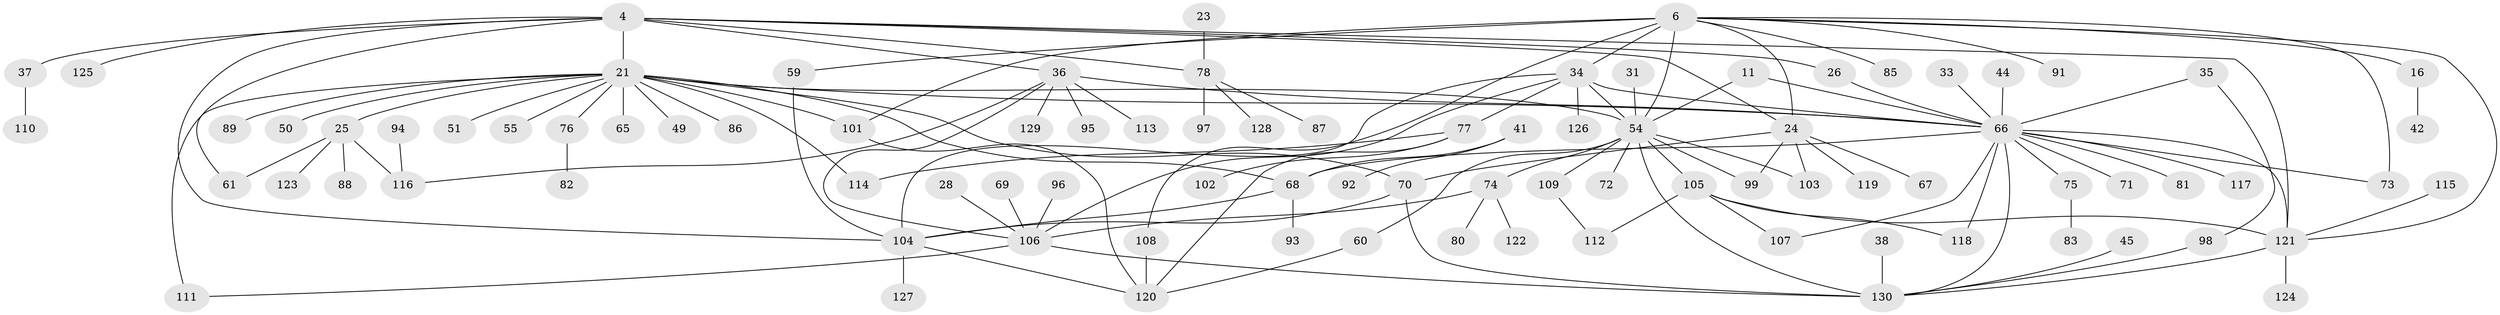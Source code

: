 // original degree distribution, {4: 0.06923076923076923, 21: 0.007692307692307693, 17: 0.007692307692307693, 15: 0.015384615384615385, 2: 0.25384615384615383, 12: 0.007692307692307693, 8: 0.007692307692307693, 7: 0.038461538461538464, 5: 0.05384615384615385, 3: 0.12307692307692308, 6: 0.007692307692307693, 1: 0.4, 10: 0.007692307692307693}
// Generated by graph-tools (version 1.1) at 2025/50/03/04/25 21:50:18]
// undirected, 91 vertices, 127 edges
graph export_dot {
graph [start="1"]
  node [color=gray90,style=filled];
  4;
  6;
  11;
  16;
  21 [super="+3"];
  23;
  24 [super="+22"];
  25;
  26;
  28;
  31 [super="+27"];
  33;
  34 [super="+12"];
  35;
  36 [super="+30"];
  37;
  38;
  41;
  42;
  44;
  45;
  49;
  50;
  51;
  54 [super="+46+9"];
  55;
  59;
  60;
  61 [super="+32+47"];
  65;
  66 [super="+5"];
  67;
  68 [super="+13+14"];
  69;
  70 [super="+29+48"];
  71;
  72;
  73;
  74;
  75;
  76;
  77;
  78 [super="+17"];
  80;
  81;
  82;
  83;
  85;
  86 [super="+7"];
  87;
  88;
  89;
  91;
  92;
  93;
  94;
  95;
  96;
  97;
  98;
  99 [super="+40"];
  101 [super="+64+84"];
  102;
  103;
  104 [super="+56+62"];
  105;
  106 [super="+100"];
  107;
  108 [super="+57"];
  109;
  110;
  111 [super="+63"];
  112;
  113;
  114;
  115;
  116 [super="+53"];
  117;
  118;
  119;
  120;
  121 [super="+15+43+79"];
  122;
  123;
  124;
  125;
  126;
  127;
  128;
  129;
  130 [super="+8+90"];
  4 -- 21 [weight=2];
  4 -- 26;
  4 -- 36;
  4 -- 37;
  4 -- 61 [weight=3];
  4 -- 78 [weight=2];
  4 -- 125;
  4 -- 24;
  4 -- 121;
  4 -- 104 [weight=2];
  6 -- 16;
  6 -- 24 [weight=2];
  6 -- 59;
  6 -- 73;
  6 -- 85;
  6 -- 91;
  6 -- 101 [weight=3];
  6 -- 121;
  6 -- 108;
  6 -- 54;
  6 -- 34 [weight=2];
  11 -- 54;
  11 -- 66;
  16 -- 42;
  21 -- 25 [weight=2];
  21 -- 49;
  21 -- 55;
  21 -- 65;
  21 -- 76;
  21 -- 89;
  21 -- 101;
  21 -- 111 [weight=2];
  21 -- 50;
  21 -- 51;
  21 -- 114;
  21 -- 54 [weight=2];
  21 -- 70;
  21 -- 66 [weight=2];
  21 -- 86;
  21 -- 68;
  23 -- 78;
  24 -- 67;
  24 -- 119;
  24 -- 103;
  24 -- 70;
  24 -- 99;
  25 -- 61 [weight=2];
  25 -- 88;
  25 -- 116;
  25 -- 123;
  26 -- 66;
  28 -- 106;
  31 -- 54 [weight=2];
  33 -- 66;
  34 -- 54 [weight=2];
  34 -- 106;
  34 -- 77;
  34 -- 126;
  34 -- 104;
  34 -- 66;
  35 -- 98;
  35 -- 66;
  36 -- 95;
  36 -- 113;
  36 -- 129;
  36 -- 116;
  36 -- 66 [weight=2];
  36 -- 106;
  37 -- 110;
  38 -- 130;
  41 -- 92;
  41 -- 68;
  44 -- 66;
  45 -- 130;
  54 -- 60;
  54 -- 72;
  54 -- 103;
  54 -- 109;
  54 -- 99;
  54 -- 130 [weight=2];
  54 -- 105;
  54 -- 74;
  59 -- 104;
  60 -- 120;
  66 -- 81;
  66 -- 130 [weight=2];
  66 -- 71;
  66 -- 73;
  66 -- 75;
  66 -- 107;
  66 -- 117;
  66 -- 118;
  66 -- 121 [weight=2];
  66 -- 68;
  68 -- 104;
  68 -- 93;
  69 -- 106;
  70 -- 130 [weight=2];
  70 -- 104;
  74 -- 80;
  74 -- 106;
  74 -- 122;
  75 -- 83;
  76 -- 82;
  77 -- 102;
  77 -- 114;
  77 -- 120;
  78 -- 87;
  78 -- 97;
  78 -- 128;
  94 -- 116;
  96 -- 106;
  98 -- 130;
  101 -- 120;
  104 -- 127;
  104 -- 120;
  105 -- 107;
  105 -- 112;
  105 -- 118;
  105 -- 121;
  106 -- 111;
  106 -- 130;
  108 -- 120;
  109 -- 112;
  115 -- 121;
  121 -- 124;
  121 -- 130;
}
